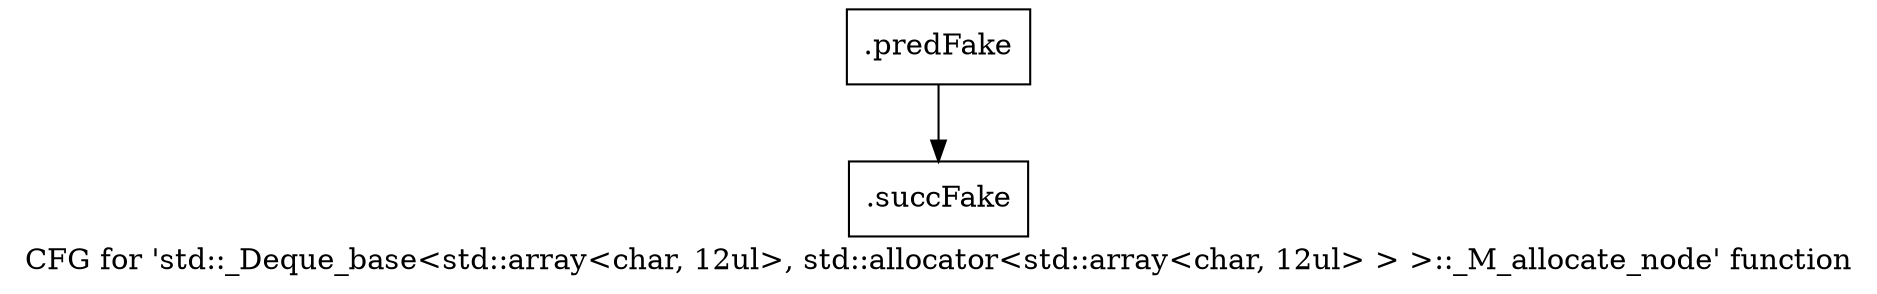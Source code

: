 digraph "CFG for 'std::_Deque_base\<std::array\<char, 12ul\>, std::allocator\<std::array\<char, 12ul\> \> \>::_M_allocate_node' function" {
	label="CFG for 'std::_Deque_base\<std::array\<char, 12ul\>, std::allocator\<std::array\<char, 12ul\> \> \>::_M_allocate_node' function";

	Node0x46c40f0 [shape=record,filename="",linenumber="",label="{.predFake}"];
	Node0x46c40f0 -> Node0x47e20f0[ callList="" memoryops="" filename="/media/miguel/NewVolume/Linux/Xilinx/Vitis_HLS/2020.2/tps/lnx64/gcc-6.2.0/lib/gcc/x86_64-pc-linux-gnu/6.2.0/../../../../include/c++/6.2.0/bits/stl_deque.h" execusionnum="5"];
	Node0x47e20f0 [shape=record,filename="/media/miguel/NewVolume/Linux/Xilinx/Vitis_HLS/2020.2/tps/lnx64/gcc-6.2.0/lib/gcc/x86_64-pc-linux-gnu/6.2.0/../../../../include/c++/6.2.0/bits/stl_deque.h",linenumber="600",label="{.succFake}"];
}
